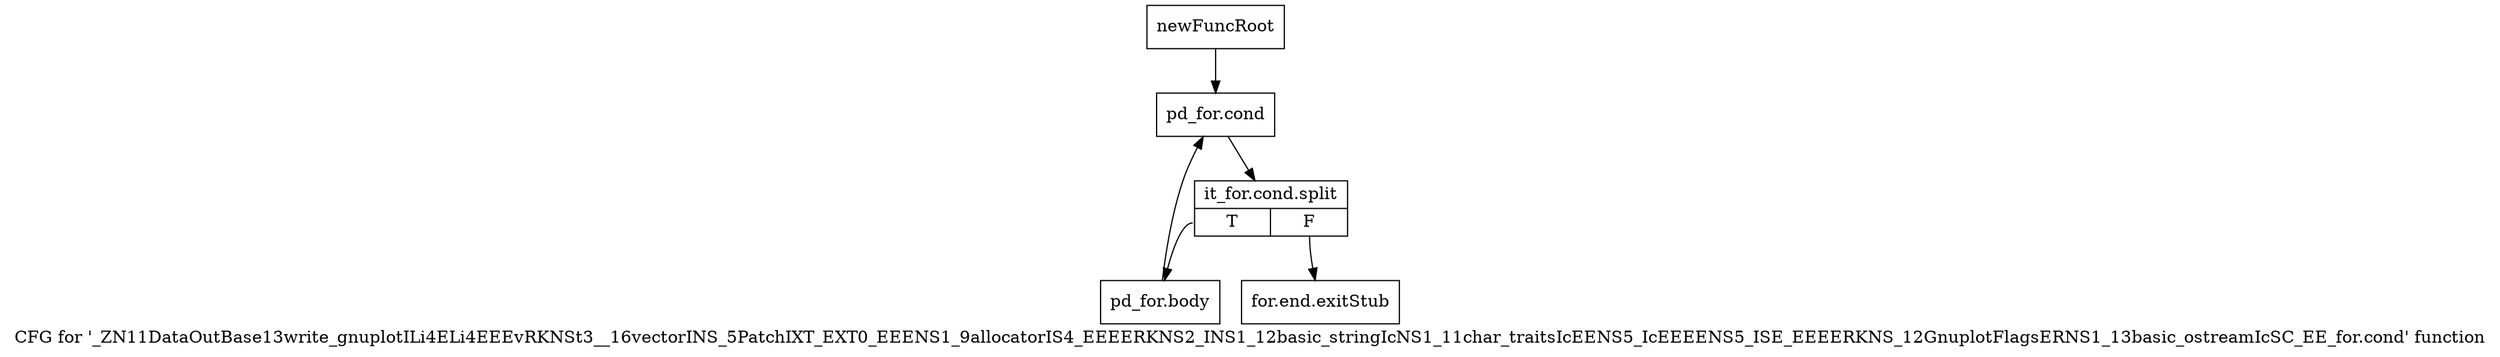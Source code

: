 digraph "CFG for '_ZN11DataOutBase13write_gnuplotILi4ELi4EEEvRKNSt3__16vectorINS_5PatchIXT_EXT0_EEENS1_9allocatorIS4_EEEERKNS2_INS1_12basic_stringIcNS1_11char_traitsIcEENS5_IcEEEENS5_ISE_EEEERKNS_12GnuplotFlagsERNS1_13basic_ostreamIcSC_EE_for.cond' function" {
	label="CFG for '_ZN11DataOutBase13write_gnuplotILi4ELi4EEEvRKNSt3__16vectorINS_5PatchIXT_EXT0_EEENS1_9allocatorIS4_EEEERKNS2_INS1_12basic_stringIcNS1_11char_traitsIcEENS5_IcEEEENS5_ISE_EEEERKNS_12GnuplotFlagsERNS1_13basic_ostreamIcSC_EE_for.cond' function";

	Node0x8c7cde0 [shape=record,label="{newFuncRoot}"];
	Node0x8c7cde0 -> Node0x8c7ce80;
	Node0x8c7ce30 [shape=record,label="{for.end.exitStub}"];
	Node0x8c7ce80 [shape=record,label="{pd_for.cond}"];
	Node0x8c7ce80 -> Node0xb783d40;
	Node0xb783d40 [shape=record,label="{it_for.cond.split|{<s0>T|<s1>F}}"];
	Node0xb783d40:s0 -> Node0x8c7ced0;
	Node0xb783d40:s1 -> Node0x8c7ce30;
	Node0x8c7ced0 [shape=record,label="{pd_for.body}"];
	Node0x8c7ced0 -> Node0x8c7ce80;
}
